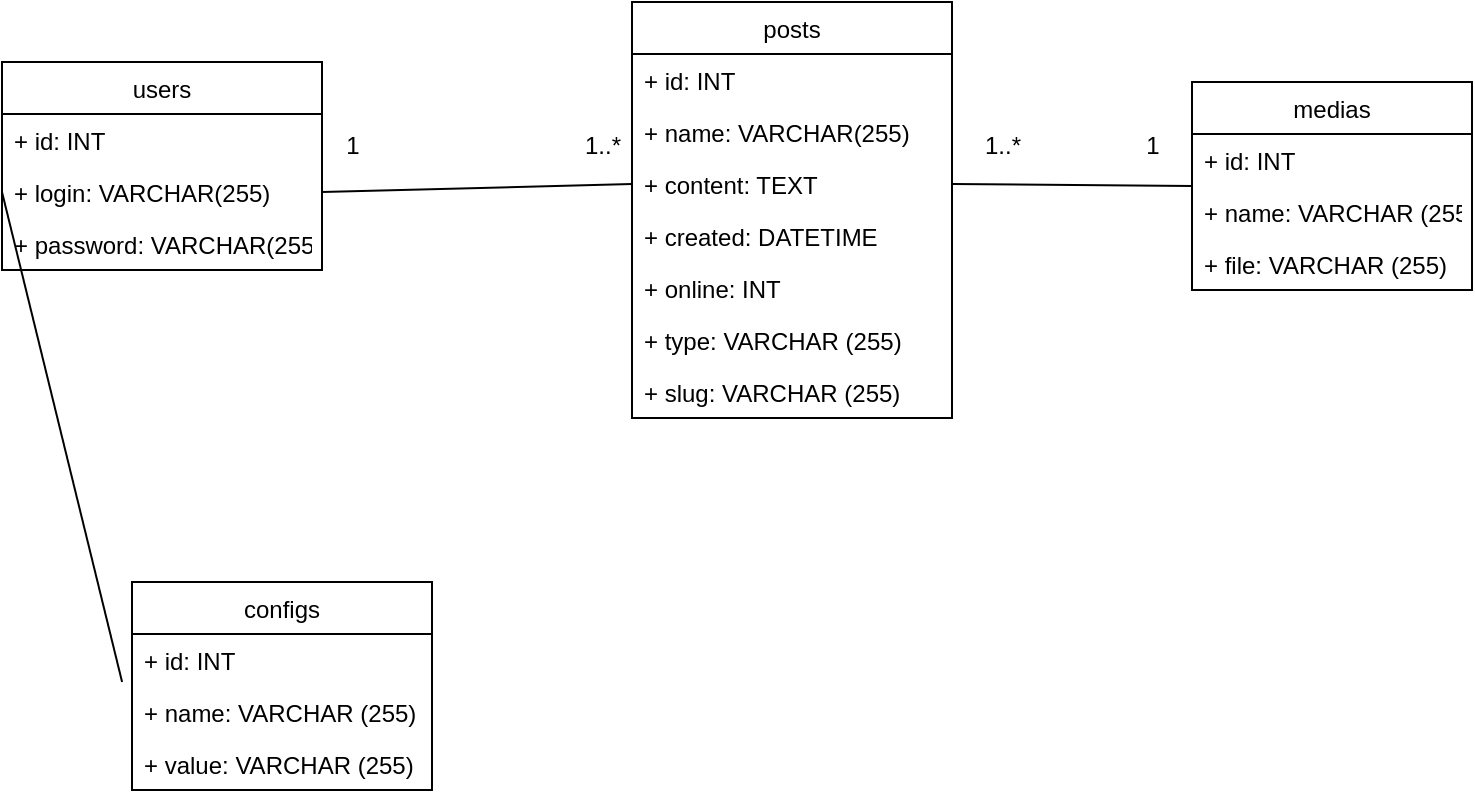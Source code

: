 <mxfile version="16.4.3" type="device"><diagram id="C5RBs43oDa-KdzZeNtuy" name="Page-1"><mxGraphModel dx="782" dy="468" grid="1" gridSize="10" guides="1" tooltips="1" connect="1" arrows="1" fold="1" page="1" pageScale="1" pageWidth="827" pageHeight="1169" math="0" shadow="0"><root><mxCell id="WIyWlLk6GJQsqaUBKTNV-0"/><mxCell id="WIyWlLk6GJQsqaUBKTNV-1" parent="WIyWlLk6GJQsqaUBKTNV-0"/><mxCell id="E44jtyoUprZz5fDPDxaG-0" value="users" style="swimlane;fontStyle=0;childLayout=stackLayout;horizontal=1;startSize=26;fillColor=none;horizontalStack=0;resizeParent=1;resizeParentMax=0;resizeLast=0;collapsible=1;marginBottom=0;" vertex="1" parent="WIyWlLk6GJQsqaUBKTNV-1"><mxGeometry x="45" y="170" width="160" height="104" as="geometry"/></mxCell><mxCell id="E44jtyoUprZz5fDPDxaG-1" value="+ id: INT" style="text;strokeColor=none;fillColor=none;align=left;verticalAlign=top;spacingLeft=4;spacingRight=4;overflow=hidden;rotatable=0;points=[[0,0.5],[1,0.5]];portConstraint=eastwest;" vertex="1" parent="E44jtyoUprZz5fDPDxaG-0"><mxGeometry y="26" width="160" height="26" as="geometry"/></mxCell><mxCell id="E44jtyoUprZz5fDPDxaG-2" value="+ login: VARCHAR(255)" style="text;strokeColor=none;fillColor=none;align=left;verticalAlign=top;spacingLeft=4;spacingRight=4;overflow=hidden;rotatable=0;points=[[0,0.5],[1,0.5]];portConstraint=eastwest;" vertex="1" parent="E44jtyoUprZz5fDPDxaG-0"><mxGeometry y="52" width="160" height="26" as="geometry"/></mxCell><mxCell id="E44jtyoUprZz5fDPDxaG-3" value="+ password: VARCHAR(255)" style="text;strokeColor=none;fillColor=none;align=left;verticalAlign=top;spacingLeft=4;spacingRight=4;overflow=hidden;rotatable=0;points=[[0,0.5],[1,0.5]];portConstraint=eastwest;" vertex="1" parent="E44jtyoUprZz5fDPDxaG-0"><mxGeometry y="78" width="160" height="26" as="geometry"/></mxCell><mxCell id="E44jtyoUprZz5fDPDxaG-4" value="posts" style="swimlane;fontStyle=0;childLayout=stackLayout;horizontal=1;startSize=26;fillColor=none;horizontalStack=0;resizeParent=1;resizeParentMax=0;resizeLast=0;collapsible=1;marginBottom=0;" vertex="1" parent="WIyWlLk6GJQsqaUBKTNV-1"><mxGeometry x="360" y="140" width="160" height="208" as="geometry"/></mxCell><mxCell id="E44jtyoUprZz5fDPDxaG-5" value="+ id: INT" style="text;strokeColor=none;fillColor=none;align=left;verticalAlign=top;spacingLeft=4;spacingRight=4;overflow=hidden;rotatable=0;points=[[0,0.5],[1,0.5]];portConstraint=eastwest;" vertex="1" parent="E44jtyoUprZz5fDPDxaG-4"><mxGeometry y="26" width="160" height="26" as="geometry"/></mxCell><mxCell id="E44jtyoUprZz5fDPDxaG-6" value="+ name: VARCHAR(255)" style="text;strokeColor=none;fillColor=none;align=left;verticalAlign=top;spacingLeft=4;spacingRight=4;overflow=hidden;rotatable=0;points=[[0,0.5],[1,0.5]];portConstraint=eastwest;" vertex="1" parent="E44jtyoUprZz5fDPDxaG-4"><mxGeometry y="52" width="160" height="26" as="geometry"/></mxCell><mxCell id="E44jtyoUprZz5fDPDxaG-7" value="+ content: TEXT" style="text;strokeColor=none;fillColor=none;align=left;verticalAlign=top;spacingLeft=4;spacingRight=4;overflow=hidden;rotatable=0;points=[[0,0.5],[1,0.5]];portConstraint=eastwest;" vertex="1" parent="E44jtyoUprZz5fDPDxaG-4"><mxGeometry y="78" width="160" height="26" as="geometry"/></mxCell><mxCell id="E44jtyoUprZz5fDPDxaG-8" value="+ created: DATETIME" style="text;strokeColor=none;fillColor=none;align=left;verticalAlign=top;spacingLeft=4;spacingRight=4;overflow=hidden;rotatable=0;points=[[0,0.5],[1,0.5]];portConstraint=eastwest;" vertex="1" parent="E44jtyoUprZz5fDPDxaG-4"><mxGeometry y="104" width="160" height="26" as="geometry"/></mxCell><mxCell id="E44jtyoUprZz5fDPDxaG-9" value="+ online: INT" style="text;strokeColor=none;fillColor=none;align=left;verticalAlign=top;spacingLeft=4;spacingRight=4;overflow=hidden;rotatable=0;points=[[0,0.5],[1,0.5]];portConstraint=eastwest;" vertex="1" parent="E44jtyoUprZz5fDPDxaG-4"><mxGeometry y="130" width="160" height="26" as="geometry"/></mxCell><mxCell id="E44jtyoUprZz5fDPDxaG-10" value="+ type: VARCHAR (255)" style="text;strokeColor=none;fillColor=none;align=left;verticalAlign=top;spacingLeft=4;spacingRight=4;overflow=hidden;rotatable=0;points=[[0,0.5],[1,0.5]];portConstraint=eastwest;" vertex="1" parent="E44jtyoUprZz5fDPDxaG-4"><mxGeometry y="156" width="160" height="26" as="geometry"/></mxCell><mxCell id="E44jtyoUprZz5fDPDxaG-11" value="+ slug: VARCHAR (255)" style="text;strokeColor=none;fillColor=none;align=left;verticalAlign=top;spacingLeft=4;spacingRight=4;overflow=hidden;rotatable=0;points=[[0,0.5],[1,0.5]];portConstraint=eastwest;" vertex="1" parent="E44jtyoUprZz5fDPDxaG-4"><mxGeometry y="182" width="160" height="26" as="geometry"/></mxCell><mxCell id="E44jtyoUprZz5fDPDxaG-12" value="configs" style="swimlane;fontStyle=0;childLayout=stackLayout;horizontal=1;startSize=26;fillColor=none;horizontalStack=0;resizeParent=1;resizeParentMax=0;resizeLast=0;collapsible=1;marginBottom=0;" vertex="1" parent="WIyWlLk6GJQsqaUBKTNV-1"><mxGeometry x="110" y="430" width="150" height="104" as="geometry"/></mxCell><mxCell id="E44jtyoUprZz5fDPDxaG-13" value="+ id: INT" style="text;strokeColor=none;fillColor=none;align=left;verticalAlign=top;spacingLeft=4;spacingRight=4;overflow=hidden;rotatable=0;points=[[0,0.5],[1,0.5]];portConstraint=eastwest;" vertex="1" parent="E44jtyoUprZz5fDPDxaG-12"><mxGeometry y="26" width="150" height="26" as="geometry"/></mxCell><mxCell id="E44jtyoUprZz5fDPDxaG-14" value="+ name: VARCHAR (255)" style="text;strokeColor=none;fillColor=none;align=left;verticalAlign=top;spacingLeft=4;spacingRight=4;overflow=hidden;rotatable=0;points=[[0,0.5],[1,0.5]];portConstraint=eastwest;" vertex="1" parent="E44jtyoUprZz5fDPDxaG-12"><mxGeometry y="52" width="150" height="26" as="geometry"/></mxCell><mxCell id="E44jtyoUprZz5fDPDxaG-15" value="+ value: VARCHAR (255)" style="text;strokeColor=none;fillColor=none;align=left;verticalAlign=top;spacingLeft=4;spacingRight=4;overflow=hidden;rotatable=0;points=[[0,0.5],[1,0.5]];portConstraint=eastwest;" vertex="1" parent="E44jtyoUprZz5fDPDxaG-12"><mxGeometry y="78" width="150" height="26" as="geometry"/></mxCell><mxCell id="E44jtyoUprZz5fDPDxaG-16" value="medias" style="swimlane;fontStyle=0;childLayout=stackLayout;horizontal=1;startSize=26;fillColor=none;horizontalStack=0;resizeParent=1;resizeParentMax=0;resizeLast=0;collapsible=1;marginBottom=0;" vertex="1" parent="WIyWlLk6GJQsqaUBKTNV-1"><mxGeometry x="640" y="180" width="140" height="104" as="geometry"/></mxCell><mxCell id="E44jtyoUprZz5fDPDxaG-17" value="+ id: INT" style="text;strokeColor=none;fillColor=none;align=left;verticalAlign=top;spacingLeft=4;spacingRight=4;overflow=hidden;rotatable=0;points=[[0,0.5],[1,0.5]];portConstraint=eastwest;" vertex="1" parent="E44jtyoUprZz5fDPDxaG-16"><mxGeometry y="26" width="140" height="26" as="geometry"/></mxCell><mxCell id="E44jtyoUprZz5fDPDxaG-18" value="+ name: VARCHAR (255)" style="text;strokeColor=none;fillColor=none;align=left;verticalAlign=top;spacingLeft=4;spacingRight=4;overflow=hidden;rotatable=0;points=[[0,0.5],[1,0.5]];portConstraint=eastwest;" vertex="1" parent="E44jtyoUprZz5fDPDxaG-16"><mxGeometry y="52" width="140" height="26" as="geometry"/></mxCell><mxCell id="E44jtyoUprZz5fDPDxaG-19" value="+ file: VARCHAR (255)" style="text;strokeColor=none;fillColor=none;align=left;verticalAlign=top;spacingLeft=4;spacingRight=4;overflow=hidden;rotatable=0;points=[[0,0.5],[1,0.5]];portConstraint=eastwest;" vertex="1" parent="E44jtyoUprZz5fDPDxaG-16"><mxGeometry y="78" width="140" height="26" as="geometry"/></mxCell><mxCell id="E44jtyoUprZz5fDPDxaG-21" style="edgeStyle=none;rounded=0;orthogonalLoop=1;jettySize=auto;html=1;exitX=1;exitY=0.5;exitDx=0;exitDy=0;entryX=0;entryY=0.5;entryDx=0;entryDy=0;endArrow=none;endFill=0;" edge="1" parent="WIyWlLk6GJQsqaUBKTNV-1" source="E44jtyoUprZz5fDPDxaG-2" target="E44jtyoUprZz5fDPDxaG-7"><mxGeometry relative="1" as="geometry"/></mxCell><mxCell id="E44jtyoUprZz5fDPDxaG-22" value="1..*" style="text;html=1;resizable=0;autosize=1;align=center;verticalAlign=middle;points=[];fillColor=none;strokeColor=none;rounded=0;" vertex="1" parent="WIyWlLk6GJQsqaUBKTNV-1"><mxGeometry x="330" y="202" width="30" height="20" as="geometry"/></mxCell><mxCell id="E44jtyoUprZz5fDPDxaG-24" value="1" style="text;html=1;resizable=0;autosize=1;align=center;verticalAlign=middle;points=[];fillColor=none;strokeColor=none;rounded=0;" vertex="1" parent="WIyWlLk6GJQsqaUBKTNV-1"><mxGeometry x="210" y="202" width="20" height="20" as="geometry"/></mxCell><mxCell id="E44jtyoUprZz5fDPDxaG-25" style="edgeStyle=none;rounded=0;orthogonalLoop=1;jettySize=auto;html=1;exitX=1;exitY=0.5;exitDx=0;exitDy=0;entryX=0;entryY=0.5;entryDx=0;entryDy=0;endArrow=none;endFill=0;" edge="1" parent="WIyWlLk6GJQsqaUBKTNV-1" source="E44jtyoUprZz5fDPDxaG-7" target="E44jtyoUprZz5fDPDxaG-16"><mxGeometry relative="1" as="geometry"/></mxCell><mxCell id="E44jtyoUprZz5fDPDxaG-27" value="1..*" style="text;html=1;resizable=0;autosize=1;align=center;verticalAlign=middle;points=[];fillColor=none;strokeColor=none;rounded=0;" vertex="1" parent="WIyWlLk6GJQsqaUBKTNV-1"><mxGeometry x="530" y="202" width="30" height="20" as="geometry"/></mxCell><mxCell id="E44jtyoUprZz5fDPDxaG-28" value="1" style="text;html=1;resizable=0;autosize=1;align=center;verticalAlign=middle;points=[];fillColor=none;strokeColor=none;rounded=0;" vertex="1" parent="WIyWlLk6GJQsqaUBKTNV-1"><mxGeometry x="610" y="202" width="20" height="20" as="geometry"/></mxCell><mxCell id="E44jtyoUprZz5fDPDxaG-30" style="edgeStyle=none;rounded=0;orthogonalLoop=1;jettySize=auto;html=1;exitX=0;exitY=0.5;exitDx=0;exitDy=0;entryX=-0.033;entryY=-0.077;entryDx=0;entryDy=0;entryPerimeter=0;endArrow=none;endFill=0;" edge="1" parent="WIyWlLk6GJQsqaUBKTNV-1" source="E44jtyoUprZz5fDPDxaG-2" target="E44jtyoUprZz5fDPDxaG-14"><mxGeometry relative="1" as="geometry"/></mxCell></root></mxGraphModel></diagram></mxfile>